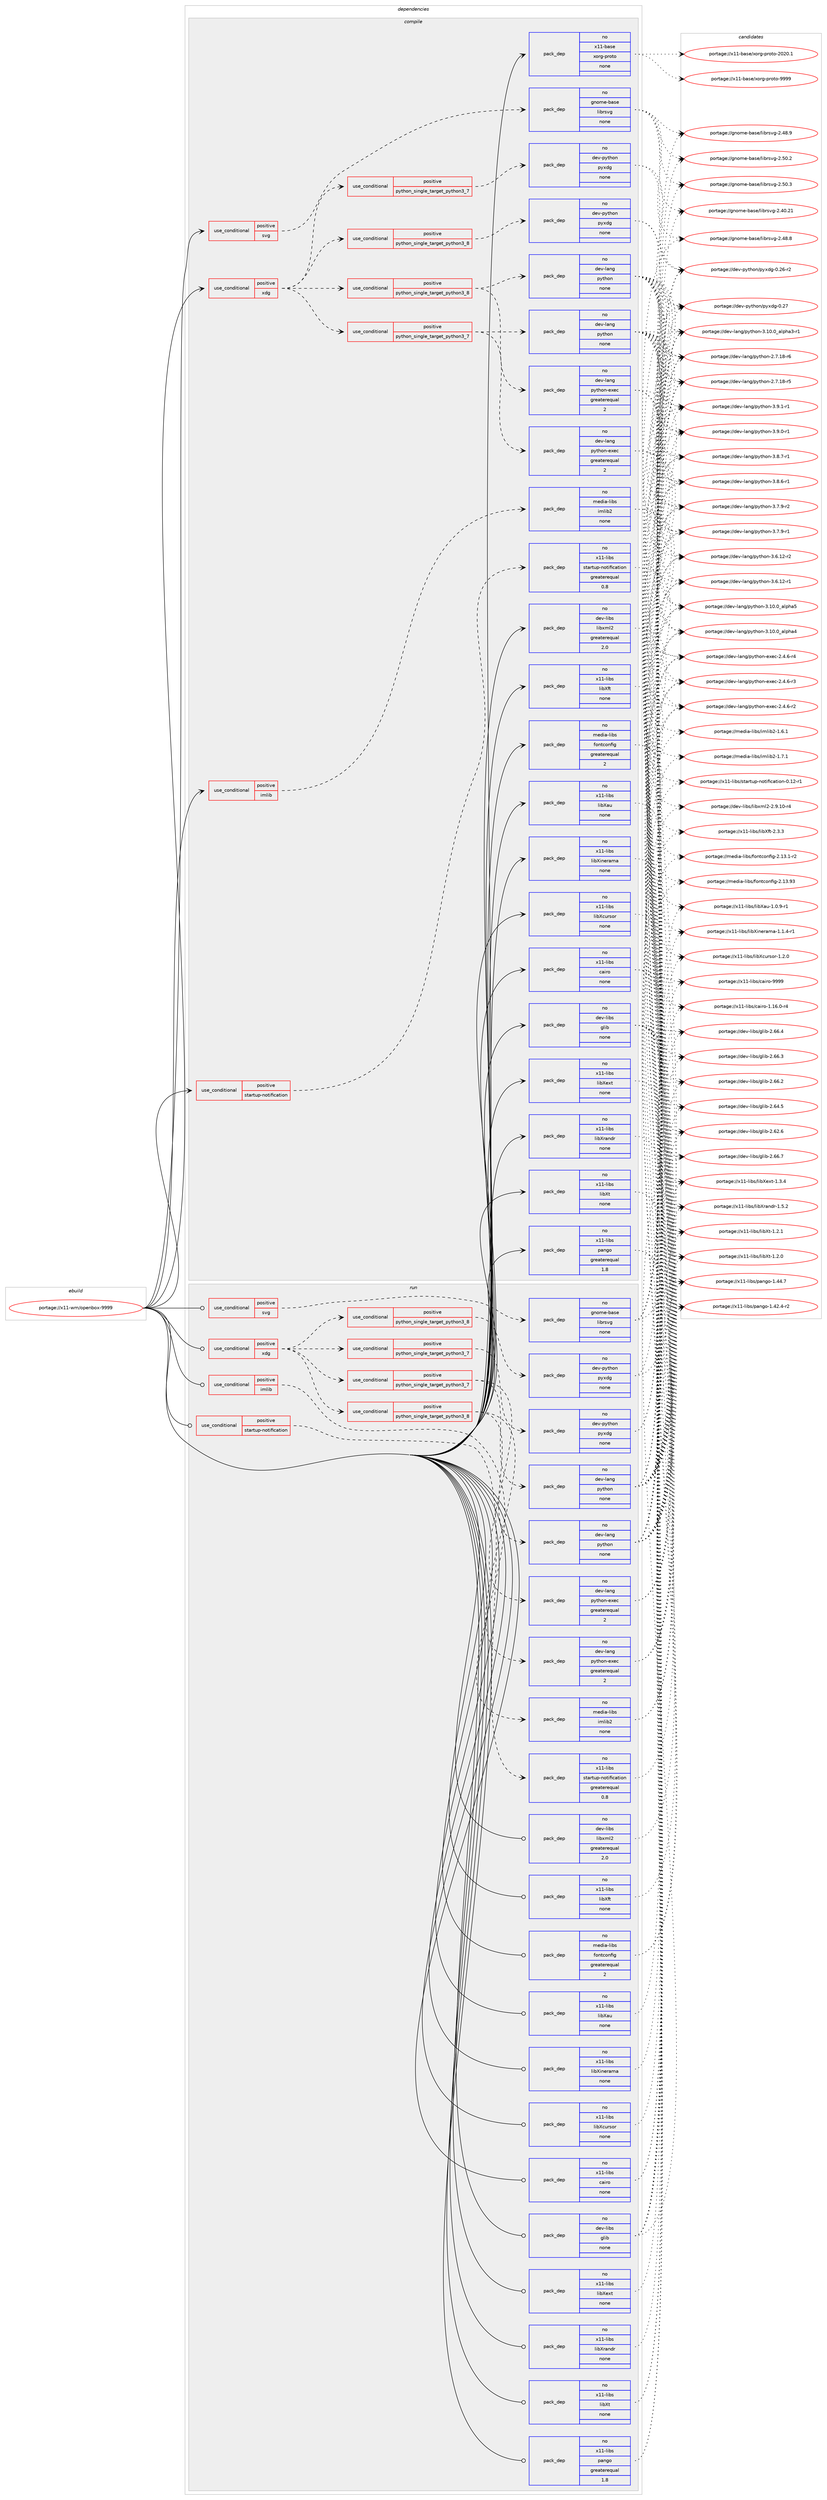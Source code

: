 digraph prolog {

# *************
# Graph options
# *************

newrank=true;
concentrate=true;
compound=true;
graph [rankdir=LR,fontname=Helvetica,fontsize=10,ranksep=1.5];#, ranksep=2.5, nodesep=0.2];
edge  [arrowhead=vee];
node  [fontname=Helvetica,fontsize=10];

# **********
# The ebuild
# **********

subgraph cluster_leftcol {
color=gray;
rank=same;
label=<<i>ebuild</i>>;
id [label="portage://x11-wm/openbox-9999", color=red, width=4, href="../x11-wm/openbox-9999.svg"];
}

# ****************
# The dependencies
# ****************

subgraph cluster_midcol {
color=gray;
label=<<i>dependencies</i>>;
subgraph cluster_compile {
fillcolor="#eeeeee";
style=filled;
label=<<i>compile</i>>;
subgraph cond26 {
dependency281 [label=<<TABLE BORDER="0" CELLBORDER="1" CELLSPACING="0" CELLPADDING="4"><TR><TD ROWSPAN="3" CELLPADDING="10">use_conditional</TD></TR><TR><TD>positive</TD></TR><TR><TD>imlib</TD></TR></TABLE>>, shape=none, color=red];
subgraph pack255 {
dependency282 [label=<<TABLE BORDER="0" CELLBORDER="1" CELLSPACING="0" CELLPADDING="4" WIDTH="220"><TR><TD ROWSPAN="6" CELLPADDING="30">pack_dep</TD></TR><TR><TD WIDTH="110">no</TD></TR><TR><TD>media-libs</TD></TR><TR><TD>imlib2</TD></TR><TR><TD>none</TD></TR><TR><TD></TD></TR></TABLE>>, shape=none, color=blue];
}
dependency281:e -> dependency282:w [weight=20,style="dashed",arrowhead="vee"];
}
id:e -> dependency281:w [weight=20,style="solid",arrowhead="vee"];
subgraph cond27 {
dependency283 [label=<<TABLE BORDER="0" CELLBORDER="1" CELLSPACING="0" CELLPADDING="4"><TR><TD ROWSPAN="3" CELLPADDING="10">use_conditional</TD></TR><TR><TD>positive</TD></TR><TR><TD>startup-notification</TD></TR></TABLE>>, shape=none, color=red];
subgraph pack256 {
dependency284 [label=<<TABLE BORDER="0" CELLBORDER="1" CELLSPACING="0" CELLPADDING="4" WIDTH="220"><TR><TD ROWSPAN="6" CELLPADDING="30">pack_dep</TD></TR><TR><TD WIDTH="110">no</TD></TR><TR><TD>x11-libs</TD></TR><TR><TD>startup-notification</TD></TR><TR><TD>greaterequal</TD></TR><TR><TD>0.8</TD></TR></TABLE>>, shape=none, color=blue];
}
dependency283:e -> dependency284:w [weight=20,style="dashed",arrowhead="vee"];
}
id:e -> dependency283:w [weight=20,style="solid",arrowhead="vee"];
subgraph cond28 {
dependency285 [label=<<TABLE BORDER="0" CELLBORDER="1" CELLSPACING="0" CELLPADDING="4"><TR><TD ROWSPAN="3" CELLPADDING="10">use_conditional</TD></TR><TR><TD>positive</TD></TR><TR><TD>svg</TD></TR></TABLE>>, shape=none, color=red];
subgraph pack257 {
dependency286 [label=<<TABLE BORDER="0" CELLBORDER="1" CELLSPACING="0" CELLPADDING="4" WIDTH="220"><TR><TD ROWSPAN="6" CELLPADDING="30">pack_dep</TD></TR><TR><TD WIDTH="110">no</TD></TR><TR><TD>gnome-base</TD></TR><TR><TD>librsvg</TD></TR><TR><TD>none</TD></TR><TR><TD></TD></TR></TABLE>>, shape=none, color=blue];
}
dependency285:e -> dependency286:w [weight=20,style="dashed",arrowhead="vee"];
}
id:e -> dependency285:w [weight=20,style="solid",arrowhead="vee"];
subgraph cond29 {
dependency287 [label=<<TABLE BORDER="0" CELLBORDER="1" CELLSPACING="0" CELLPADDING="4"><TR><TD ROWSPAN="3" CELLPADDING="10">use_conditional</TD></TR><TR><TD>positive</TD></TR><TR><TD>xdg</TD></TR></TABLE>>, shape=none, color=red];
subgraph cond30 {
dependency288 [label=<<TABLE BORDER="0" CELLBORDER="1" CELLSPACING="0" CELLPADDING="4"><TR><TD ROWSPAN="3" CELLPADDING="10">use_conditional</TD></TR><TR><TD>positive</TD></TR><TR><TD>python_single_target_python3_7</TD></TR></TABLE>>, shape=none, color=red];
subgraph pack258 {
dependency289 [label=<<TABLE BORDER="0" CELLBORDER="1" CELLSPACING="0" CELLPADDING="4" WIDTH="220"><TR><TD ROWSPAN="6" CELLPADDING="30">pack_dep</TD></TR><TR><TD WIDTH="110">no</TD></TR><TR><TD>dev-lang</TD></TR><TR><TD>python</TD></TR><TR><TD>none</TD></TR><TR><TD></TD></TR></TABLE>>, shape=none, color=blue];
}
dependency288:e -> dependency289:w [weight=20,style="dashed",arrowhead="vee"];
subgraph pack259 {
dependency290 [label=<<TABLE BORDER="0" CELLBORDER="1" CELLSPACING="0" CELLPADDING="4" WIDTH="220"><TR><TD ROWSPAN="6" CELLPADDING="30">pack_dep</TD></TR><TR><TD WIDTH="110">no</TD></TR><TR><TD>dev-lang</TD></TR><TR><TD>python-exec</TD></TR><TR><TD>greaterequal</TD></TR><TR><TD>2</TD></TR></TABLE>>, shape=none, color=blue];
}
dependency288:e -> dependency290:w [weight=20,style="dashed",arrowhead="vee"];
}
dependency287:e -> dependency288:w [weight=20,style="dashed",arrowhead="vee"];
subgraph cond31 {
dependency291 [label=<<TABLE BORDER="0" CELLBORDER="1" CELLSPACING="0" CELLPADDING="4"><TR><TD ROWSPAN="3" CELLPADDING="10">use_conditional</TD></TR><TR><TD>positive</TD></TR><TR><TD>python_single_target_python3_8</TD></TR></TABLE>>, shape=none, color=red];
subgraph pack260 {
dependency292 [label=<<TABLE BORDER="0" CELLBORDER="1" CELLSPACING="0" CELLPADDING="4" WIDTH="220"><TR><TD ROWSPAN="6" CELLPADDING="30">pack_dep</TD></TR><TR><TD WIDTH="110">no</TD></TR><TR><TD>dev-lang</TD></TR><TR><TD>python</TD></TR><TR><TD>none</TD></TR><TR><TD></TD></TR></TABLE>>, shape=none, color=blue];
}
dependency291:e -> dependency292:w [weight=20,style="dashed",arrowhead="vee"];
subgraph pack261 {
dependency293 [label=<<TABLE BORDER="0" CELLBORDER="1" CELLSPACING="0" CELLPADDING="4" WIDTH="220"><TR><TD ROWSPAN="6" CELLPADDING="30">pack_dep</TD></TR><TR><TD WIDTH="110">no</TD></TR><TR><TD>dev-lang</TD></TR><TR><TD>python-exec</TD></TR><TR><TD>greaterequal</TD></TR><TR><TD>2</TD></TR></TABLE>>, shape=none, color=blue];
}
dependency291:e -> dependency293:w [weight=20,style="dashed",arrowhead="vee"];
}
dependency287:e -> dependency291:w [weight=20,style="dashed",arrowhead="vee"];
subgraph cond32 {
dependency294 [label=<<TABLE BORDER="0" CELLBORDER="1" CELLSPACING="0" CELLPADDING="4"><TR><TD ROWSPAN="3" CELLPADDING="10">use_conditional</TD></TR><TR><TD>positive</TD></TR><TR><TD>python_single_target_python3_7</TD></TR></TABLE>>, shape=none, color=red];
subgraph pack262 {
dependency295 [label=<<TABLE BORDER="0" CELLBORDER="1" CELLSPACING="0" CELLPADDING="4" WIDTH="220"><TR><TD ROWSPAN="6" CELLPADDING="30">pack_dep</TD></TR><TR><TD WIDTH="110">no</TD></TR><TR><TD>dev-python</TD></TR><TR><TD>pyxdg</TD></TR><TR><TD>none</TD></TR><TR><TD></TD></TR></TABLE>>, shape=none, color=blue];
}
dependency294:e -> dependency295:w [weight=20,style="dashed",arrowhead="vee"];
}
dependency287:e -> dependency294:w [weight=20,style="dashed",arrowhead="vee"];
subgraph cond33 {
dependency296 [label=<<TABLE BORDER="0" CELLBORDER="1" CELLSPACING="0" CELLPADDING="4"><TR><TD ROWSPAN="3" CELLPADDING="10">use_conditional</TD></TR><TR><TD>positive</TD></TR><TR><TD>python_single_target_python3_8</TD></TR></TABLE>>, shape=none, color=red];
subgraph pack263 {
dependency297 [label=<<TABLE BORDER="0" CELLBORDER="1" CELLSPACING="0" CELLPADDING="4" WIDTH="220"><TR><TD ROWSPAN="6" CELLPADDING="30">pack_dep</TD></TR><TR><TD WIDTH="110">no</TD></TR><TR><TD>dev-python</TD></TR><TR><TD>pyxdg</TD></TR><TR><TD>none</TD></TR><TR><TD></TD></TR></TABLE>>, shape=none, color=blue];
}
dependency296:e -> dependency297:w [weight=20,style="dashed",arrowhead="vee"];
}
dependency287:e -> dependency296:w [weight=20,style="dashed",arrowhead="vee"];
}
id:e -> dependency287:w [weight=20,style="solid",arrowhead="vee"];
subgraph pack264 {
dependency298 [label=<<TABLE BORDER="0" CELLBORDER="1" CELLSPACING="0" CELLPADDING="4" WIDTH="220"><TR><TD ROWSPAN="6" CELLPADDING="30">pack_dep</TD></TR><TR><TD WIDTH="110">no</TD></TR><TR><TD>dev-libs</TD></TR><TR><TD>glib</TD></TR><TR><TD>none</TD></TR><TR><TD></TD></TR></TABLE>>, shape=none, color=blue];
}
id:e -> dependency298:w [weight=20,style="solid",arrowhead="vee"];
subgraph pack265 {
dependency299 [label=<<TABLE BORDER="0" CELLBORDER="1" CELLSPACING="0" CELLPADDING="4" WIDTH="220"><TR><TD ROWSPAN="6" CELLPADDING="30">pack_dep</TD></TR><TR><TD WIDTH="110">no</TD></TR><TR><TD>dev-libs</TD></TR><TR><TD>libxml2</TD></TR><TR><TD>greaterequal</TD></TR><TR><TD>2.0</TD></TR></TABLE>>, shape=none, color=blue];
}
id:e -> dependency299:w [weight=20,style="solid",arrowhead="vee"];
subgraph pack266 {
dependency300 [label=<<TABLE BORDER="0" CELLBORDER="1" CELLSPACING="0" CELLPADDING="4" WIDTH="220"><TR><TD ROWSPAN="6" CELLPADDING="30">pack_dep</TD></TR><TR><TD WIDTH="110">no</TD></TR><TR><TD>media-libs</TD></TR><TR><TD>fontconfig</TD></TR><TR><TD>greaterequal</TD></TR><TR><TD>2</TD></TR></TABLE>>, shape=none, color=blue];
}
id:e -> dependency300:w [weight=20,style="solid",arrowhead="vee"];
subgraph pack267 {
dependency301 [label=<<TABLE BORDER="0" CELLBORDER="1" CELLSPACING="0" CELLPADDING="4" WIDTH="220"><TR><TD ROWSPAN="6" CELLPADDING="30">pack_dep</TD></TR><TR><TD WIDTH="110">no</TD></TR><TR><TD>x11-base</TD></TR><TR><TD>xorg-proto</TD></TR><TR><TD>none</TD></TR><TR><TD></TD></TR></TABLE>>, shape=none, color=blue];
}
id:e -> dependency301:w [weight=20,style="solid",arrowhead="vee"];
subgraph pack268 {
dependency302 [label=<<TABLE BORDER="0" CELLBORDER="1" CELLSPACING="0" CELLPADDING="4" WIDTH="220"><TR><TD ROWSPAN="6" CELLPADDING="30">pack_dep</TD></TR><TR><TD WIDTH="110">no</TD></TR><TR><TD>x11-libs</TD></TR><TR><TD>cairo</TD></TR><TR><TD>none</TD></TR><TR><TD></TD></TR></TABLE>>, shape=none, color=blue];
}
id:e -> dependency302:w [weight=20,style="solid",arrowhead="vee"];
subgraph pack269 {
dependency303 [label=<<TABLE BORDER="0" CELLBORDER="1" CELLSPACING="0" CELLPADDING="4" WIDTH="220"><TR><TD ROWSPAN="6" CELLPADDING="30">pack_dep</TD></TR><TR><TD WIDTH="110">no</TD></TR><TR><TD>x11-libs</TD></TR><TR><TD>libXau</TD></TR><TR><TD>none</TD></TR><TR><TD></TD></TR></TABLE>>, shape=none, color=blue];
}
id:e -> dependency303:w [weight=20,style="solid",arrowhead="vee"];
subgraph pack270 {
dependency304 [label=<<TABLE BORDER="0" CELLBORDER="1" CELLSPACING="0" CELLPADDING="4" WIDTH="220"><TR><TD ROWSPAN="6" CELLPADDING="30">pack_dep</TD></TR><TR><TD WIDTH="110">no</TD></TR><TR><TD>x11-libs</TD></TR><TR><TD>libXcursor</TD></TR><TR><TD>none</TD></TR><TR><TD></TD></TR></TABLE>>, shape=none, color=blue];
}
id:e -> dependency304:w [weight=20,style="solid",arrowhead="vee"];
subgraph pack271 {
dependency305 [label=<<TABLE BORDER="0" CELLBORDER="1" CELLSPACING="0" CELLPADDING="4" WIDTH="220"><TR><TD ROWSPAN="6" CELLPADDING="30">pack_dep</TD></TR><TR><TD WIDTH="110">no</TD></TR><TR><TD>x11-libs</TD></TR><TR><TD>libXext</TD></TR><TR><TD>none</TD></TR><TR><TD></TD></TR></TABLE>>, shape=none, color=blue];
}
id:e -> dependency305:w [weight=20,style="solid",arrowhead="vee"];
subgraph pack272 {
dependency306 [label=<<TABLE BORDER="0" CELLBORDER="1" CELLSPACING="0" CELLPADDING="4" WIDTH="220"><TR><TD ROWSPAN="6" CELLPADDING="30">pack_dep</TD></TR><TR><TD WIDTH="110">no</TD></TR><TR><TD>x11-libs</TD></TR><TR><TD>libXft</TD></TR><TR><TD>none</TD></TR><TR><TD></TD></TR></TABLE>>, shape=none, color=blue];
}
id:e -> dependency306:w [weight=20,style="solid",arrowhead="vee"];
subgraph pack273 {
dependency307 [label=<<TABLE BORDER="0" CELLBORDER="1" CELLSPACING="0" CELLPADDING="4" WIDTH="220"><TR><TD ROWSPAN="6" CELLPADDING="30">pack_dep</TD></TR><TR><TD WIDTH="110">no</TD></TR><TR><TD>x11-libs</TD></TR><TR><TD>libXinerama</TD></TR><TR><TD>none</TD></TR><TR><TD></TD></TR></TABLE>>, shape=none, color=blue];
}
id:e -> dependency307:w [weight=20,style="solid",arrowhead="vee"];
subgraph pack274 {
dependency308 [label=<<TABLE BORDER="0" CELLBORDER="1" CELLSPACING="0" CELLPADDING="4" WIDTH="220"><TR><TD ROWSPAN="6" CELLPADDING="30">pack_dep</TD></TR><TR><TD WIDTH="110">no</TD></TR><TR><TD>x11-libs</TD></TR><TR><TD>libXrandr</TD></TR><TR><TD>none</TD></TR><TR><TD></TD></TR></TABLE>>, shape=none, color=blue];
}
id:e -> dependency308:w [weight=20,style="solid",arrowhead="vee"];
subgraph pack275 {
dependency309 [label=<<TABLE BORDER="0" CELLBORDER="1" CELLSPACING="0" CELLPADDING="4" WIDTH="220"><TR><TD ROWSPAN="6" CELLPADDING="30">pack_dep</TD></TR><TR><TD WIDTH="110">no</TD></TR><TR><TD>x11-libs</TD></TR><TR><TD>libXt</TD></TR><TR><TD>none</TD></TR><TR><TD></TD></TR></TABLE>>, shape=none, color=blue];
}
id:e -> dependency309:w [weight=20,style="solid",arrowhead="vee"];
subgraph pack276 {
dependency310 [label=<<TABLE BORDER="0" CELLBORDER="1" CELLSPACING="0" CELLPADDING="4" WIDTH="220"><TR><TD ROWSPAN="6" CELLPADDING="30">pack_dep</TD></TR><TR><TD WIDTH="110">no</TD></TR><TR><TD>x11-libs</TD></TR><TR><TD>pango</TD></TR><TR><TD>greaterequal</TD></TR><TR><TD>1.8</TD></TR></TABLE>>, shape=none, color=blue];
}
id:e -> dependency310:w [weight=20,style="solid",arrowhead="vee"];
}
subgraph cluster_compileandrun {
fillcolor="#eeeeee";
style=filled;
label=<<i>compile and run</i>>;
}
subgraph cluster_run {
fillcolor="#eeeeee";
style=filled;
label=<<i>run</i>>;
subgraph cond34 {
dependency311 [label=<<TABLE BORDER="0" CELLBORDER="1" CELLSPACING="0" CELLPADDING="4"><TR><TD ROWSPAN="3" CELLPADDING="10">use_conditional</TD></TR><TR><TD>positive</TD></TR><TR><TD>imlib</TD></TR></TABLE>>, shape=none, color=red];
subgraph pack277 {
dependency312 [label=<<TABLE BORDER="0" CELLBORDER="1" CELLSPACING="0" CELLPADDING="4" WIDTH="220"><TR><TD ROWSPAN="6" CELLPADDING="30">pack_dep</TD></TR><TR><TD WIDTH="110">no</TD></TR><TR><TD>media-libs</TD></TR><TR><TD>imlib2</TD></TR><TR><TD>none</TD></TR><TR><TD></TD></TR></TABLE>>, shape=none, color=blue];
}
dependency311:e -> dependency312:w [weight=20,style="dashed",arrowhead="vee"];
}
id:e -> dependency311:w [weight=20,style="solid",arrowhead="odot"];
subgraph cond35 {
dependency313 [label=<<TABLE BORDER="0" CELLBORDER="1" CELLSPACING="0" CELLPADDING="4"><TR><TD ROWSPAN="3" CELLPADDING="10">use_conditional</TD></TR><TR><TD>positive</TD></TR><TR><TD>startup-notification</TD></TR></TABLE>>, shape=none, color=red];
subgraph pack278 {
dependency314 [label=<<TABLE BORDER="0" CELLBORDER="1" CELLSPACING="0" CELLPADDING="4" WIDTH="220"><TR><TD ROWSPAN="6" CELLPADDING="30">pack_dep</TD></TR><TR><TD WIDTH="110">no</TD></TR><TR><TD>x11-libs</TD></TR><TR><TD>startup-notification</TD></TR><TR><TD>greaterequal</TD></TR><TR><TD>0.8</TD></TR></TABLE>>, shape=none, color=blue];
}
dependency313:e -> dependency314:w [weight=20,style="dashed",arrowhead="vee"];
}
id:e -> dependency313:w [weight=20,style="solid",arrowhead="odot"];
subgraph cond36 {
dependency315 [label=<<TABLE BORDER="0" CELLBORDER="1" CELLSPACING="0" CELLPADDING="4"><TR><TD ROWSPAN="3" CELLPADDING="10">use_conditional</TD></TR><TR><TD>positive</TD></TR><TR><TD>svg</TD></TR></TABLE>>, shape=none, color=red];
subgraph pack279 {
dependency316 [label=<<TABLE BORDER="0" CELLBORDER="1" CELLSPACING="0" CELLPADDING="4" WIDTH="220"><TR><TD ROWSPAN="6" CELLPADDING="30">pack_dep</TD></TR><TR><TD WIDTH="110">no</TD></TR><TR><TD>gnome-base</TD></TR><TR><TD>librsvg</TD></TR><TR><TD>none</TD></TR><TR><TD></TD></TR></TABLE>>, shape=none, color=blue];
}
dependency315:e -> dependency316:w [weight=20,style="dashed",arrowhead="vee"];
}
id:e -> dependency315:w [weight=20,style="solid",arrowhead="odot"];
subgraph cond37 {
dependency317 [label=<<TABLE BORDER="0" CELLBORDER="1" CELLSPACING="0" CELLPADDING="4"><TR><TD ROWSPAN="3" CELLPADDING="10">use_conditional</TD></TR><TR><TD>positive</TD></TR><TR><TD>xdg</TD></TR></TABLE>>, shape=none, color=red];
subgraph cond38 {
dependency318 [label=<<TABLE BORDER="0" CELLBORDER="1" CELLSPACING="0" CELLPADDING="4"><TR><TD ROWSPAN="3" CELLPADDING="10">use_conditional</TD></TR><TR><TD>positive</TD></TR><TR><TD>python_single_target_python3_7</TD></TR></TABLE>>, shape=none, color=red];
subgraph pack280 {
dependency319 [label=<<TABLE BORDER="0" CELLBORDER="1" CELLSPACING="0" CELLPADDING="4" WIDTH="220"><TR><TD ROWSPAN="6" CELLPADDING="30">pack_dep</TD></TR><TR><TD WIDTH="110">no</TD></TR><TR><TD>dev-lang</TD></TR><TR><TD>python</TD></TR><TR><TD>none</TD></TR><TR><TD></TD></TR></TABLE>>, shape=none, color=blue];
}
dependency318:e -> dependency319:w [weight=20,style="dashed",arrowhead="vee"];
subgraph pack281 {
dependency320 [label=<<TABLE BORDER="0" CELLBORDER="1" CELLSPACING="0" CELLPADDING="4" WIDTH="220"><TR><TD ROWSPAN="6" CELLPADDING="30">pack_dep</TD></TR><TR><TD WIDTH="110">no</TD></TR><TR><TD>dev-lang</TD></TR><TR><TD>python-exec</TD></TR><TR><TD>greaterequal</TD></TR><TR><TD>2</TD></TR></TABLE>>, shape=none, color=blue];
}
dependency318:e -> dependency320:w [weight=20,style="dashed",arrowhead="vee"];
}
dependency317:e -> dependency318:w [weight=20,style="dashed",arrowhead="vee"];
subgraph cond39 {
dependency321 [label=<<TABLE BORDER="0" CELLBORDER="1" CELLSPACING="0" CELLPADDING="4"><TR><TD ROWSPAN="3" CELLPADDING="10">use_conditional</TD></TR><TR><TD>positive</TD></TR><TR><TD>python_single_target_python3_8</TD></TR></TABLE>>, shape=none, color=red];
subgraph pack282 {
dependency322 [label=<<TABLE BORDER="0" CELLBORDER="1" CELLSPACING="0" CELLPADDING="4" WIDTH="220"><TR><TD ROWSPAN="6" CELLPADDING="30">pack_dep</TD></TR><TR><TD WIDTH="110">no</TD></TR><TR><TD>dev-lang</TD></TR><TR><TD>python</TD></TR><TR><TD>none</TD></TR><TR><TD></TD></TR></TABLE>>, shape=none, color=blue];
}
dependency321:e -> dependency322:w [weight=20,style="dashed",arrowhead="vee"];
subgraph pack283 {
dependency323 [label=<<TABLE BORDER="0" CELLBORDER="1" CELLSPACING="0" CELLPADDING="4" WIDTH="220"><TR><TD ROWSPAN="6" CELLPADDING="30">pack_dep</TD></TR><TR><TD WIDTH="110">no</TD></TR><TR><TD>dev-lang</TD></TR><TR><TD>python-exec</TD></TR><TR><TD>greaterequal</TD></TR><TR><TD>2</TD></TR></TABLE>>, shape=none, color=blue];
}
dependency321:e -> dependency323:w [weight=20,style="dashed",arrowhead="vee"];
}
dependency317:e -> dependency321:w [weight=20,style="dashed",arrowhead="vee"];
subgraph cond40 {
dependency324 [label=<<TABLE BORDER="0" CELLBORDER="1" CELLSPACING="0" CELLPADDING="4"><TR><TD ROWSPAN="3" CELLPADDING="10">use_conditional</TD></TR><TR><TD>positive</TD></TR><TR><TD>python_single_target_python3_7</TD></TR></TABLE>>, shape=none, color=red];
subgraph pack284 {
dependency325 [label=<<TABLE BORDER="0" CELLBORDER="1" CELLSPACING="0" CELLPADDING="4" WIDTH="220"><TR><TD ROWSPAN="6" CELLPADDING="30">pack_dep</TD></TR><TR><TD WIDTH="110">no</TD></TR><TR><TD>dev-python</TD></TR><TR><TD>pyxdg</TD></TR><TR><TD>none</TD></TR><TR><TD></TD></TR></TABLE>>, shape=none, color=blue];
}
dependency324:e -> dependency325:w [weight=20,style="dashed",arrowhead="vee"];
}
dependency317:e -> dependency324:w [weight=20,style="dashed",arrowhead="vee"];
subgraph cond41 {
dependency326 [label=<<TABLE BORDER="0" CELLBORDER="1" CELLSPACING="0" CELLPADDING="4"><TR><TD ROWSPAN="3" CELLPADDING="10">use_conditional</TD></TR><TR><TD>positive</TD></TR><TR><TD>python_single_target_python3_8</TD></TR></TABLE>>, shape=none, color=red];
subgraph pack285 {
dependency327 [label=<<TABLE BORDER="0" CELLBORDER="1" CELLSPACING="0" CELLPADDING="4" WIDTH="220"><TR><TD ROWSPAN="6" CELLPADDING="30">pack_dep</TD></TR><TR><TD WIDTH="110">no</TD></TR><TR><TD>dev-python</TD></TR><TR><TD>pyxdg</TD></TR><TR><TD>none</TD></TR><TR><TD></TD></TR></TABLE>>, shape=none, color=blue];
}
dependency326:e -> dependency327:w [weight=20,style="dashed",arrowhead="vee"];
}
dependency317:e -> dependency326:w [weight=20,style="dashed",arrowhead="vee"];
}
id:e -> dependency317:w [weight=20,style="solid",arrowhead="odot"];
subgraph pack286 {
dependency328 [label=<<TABLE BORDER="0" CELLBORDER="1" CELLSPACING="0" CELLPADDING="4" WIDTH="220"><TR><TD ROWSPAN="6" CELLPADDING="30">pack_dep</TD></TR><TR><TD WIDTH="110">no</TD></TR><TR><TD>dev-libs</TD></TR><TR><TD>glib</TD></TR><TR><TD>none</TD></TR><TR><TD></TD></TR></TABLE>>, shape=none, color=blue];
}
id:e -> dependency328:w [weight=20,style="solid",arrowhead="odot"];
subgraph pack287 {
dependency329 [label=<<TABLE BORDER="0" CELLBORDER="1" CELLSPACING="0" CELLPADDING="4" WIDTH="220"><TR><TD ROWSPAN="6" CELLPADDING="30">pack_dep</TD></TR><TR><TD WIDTH="110">no</TD></TR><TR><TD>dev-libs</TD></TR><TR><TD>libxml2</TD></TR><TR><TD>greaterequal</TD></TR><TR><TD>2.0</TD></TR></TABLE>>, shape=none, color=blue];
}
id:e -> dependency329:w [weight=20,style="solid",arrowhead="odot"];
subgraph pack288 {
dependency330 [label=<<TABLE BORDER="0" CELLBORDER="1" CELLSPACING="0" CELLPADDING="4" WIDTH="220"><TR><TD ROWSPAN="6" CELLPADDING="30">pack_dep</TD></TR><TR><TD WIDTH="110">no</TD></TR><TR><TD>media-libs</TD></TR><TR><TD>fontconfig</TD></TR><TR><TD>greaterequal</TD></TR><TR><TD>2</TD></TR></TABLE>>, shape=none, color=blue];
}
id:e -> dependency330:w [weight=20,style="solid",arrowhead="odot"];
subgraph pack289 {
dependency331 [label=<<TABLE BORDER="0" CELLBORDER="1" CELLSPACING="0" CELLPADDING="4" WIDTH="220"><TR><TD ROWSPAN="6" CELLPADDING="30">pack_dep</TD></TR><TR><TD WIDTH="110">no</TD></TR><TR><TD>x11-libs</TD></TR><TR><TD>cairo</TD></TR><TR><TD>none</TD></TR><TR><TD></TD></TR></TABLE>>, shape=none, color=blue];
}
id:e -> dependency331:w [weight=20,style="solid",arrowhead="odot"];
subgraph pack290 {
dependency332 [label=<<TABLE BORDER="0" CELLBORDER="1" CELLSPACING="0" CELLPADDING="4" WIDTH="220"><TR><TD ROWSPAN="6" CELLPADDING="30">pack_dep</TD></TR><TR><TD WIDTH="110">no</TD></TR><TR><TD>x11-libs</TD></TR><TR><TD>libXau</TD></TR><TR><TD>none</TD></TR><TR><TD></TD></TR></TABLE>>, shape=none, color=blue];
}
id:e -> dependency332:w [weight=20,style="solid",arrowhead="odot"];
subgraph pack291 {
dependency333 [label=<<TABLE BORDER="0" CELLBORDER="1" CELLSPACING="0" CELLPADDING="4" WIDTH="220"><TR><TD ROWSPAN="6" CELLPADDING="30">pack_dep</TD></TR><TR><TD WIDTH="110">no</TD></TR><TR><TD>x11-libs</TD></TR><TR><TD>libXcursor</TD></TR><TR><TD>none</TD></TR><TR><TD></TD></TR></TABLE>>, shape=none, color=blue];
}
id:e -> dependency333:w [weight=20,style="solid",arrowhead="odot"];
subgraph pack292 {
dependency334 [label=<<TABLE BORDER="0" CELLBORDER="1" CELLSPACING="0" CELLPADDING="4" WIDTH="220"><TR><TD ROWSPAN="6" CELLPADDING="30">pack_dep</TD></TR><TR><TD WIDTH="110">no</TD></TR><TR><TD>x11-libs</TD></TR><TR><TD>libXext</TD></TR><TR><TD>none</TD></TR><TR><TD></TD></TR></TABLE>>, shape=none, color=blue];
}
id:e -> dependency334:w [weight=20,style="solid",arrowhead="odot"];
subgraph pack293 {
dependency335 [label=<<TABLE BORDER="0" CELLBORDER="1" CELLSPACING="0" CELLPADDING="4" WIDTH="220"><TR><TD ROWSPAN="6" CELLPADDING="30">pack_dep</TD></TR><TR><TD WIDTH="110">no</TD></TR><TR><TD>x11-libs</TD></TR><TR><TD>libXft</TD></TR><TR><TD>none</TD></TR><TR><TD></TD></TR></TABLE>>, shape=none, color=blue];
}
id:e -> dependency335:w [weight=20,style="solid",arrowhead="odot"];
subgraph pack294 {
dependency336 [label=<<TABLE BORDER="0" CELLBORDER="1" CELLSPACING="0" CELLPADDING="4" WIDTH="220"><TR><TD ROWSPAN="6" CELLPADDING="30">pack_dep</TD></TR><TR><TD WIDTH="110">no</TD></TR><TR><TD>x11-libs</TD></TR><TR><TD>libXinerama</TD></TR><TR><TD>none</TD></TR><TR><TD></TD></TR></TABLE>>, shape=none, color=blue];
}
id:e -> dependency336:w [weight=20,style="solid",arrowhead="odot"];
subgraph pack295 {
dependency337 [label=<<TABLE BORDER="0" CELLBORDER="1" CELLSPACING="0" CELLPADDING="4" WIDTH="220"><TR><TD ROWSPAN="6" CELLPADDING="30">pack_dep</TD></TR><TR><TD WIDTH="110">no</TD></TR><TR><TD>x11-libs</TD></TR><TR><TD>libXrandr</TD></TR><TR><TD>none</TD></TR><TR><TD></TD></TR></TABLE>>, shape=none, color=blue];
}
id:e -> dependency337:w [weight=20,style="solid",arrowhead="odot"];
subgraph pack296 {
dependency338 [label=<<TABLE BORDER="0" CELLBORDER="1" CELLSPACING="0" CELLPADDING="4" WIDTH="220"><TR><TD ROWSPAN="6" CELLPADDING="30">pack_dep</TD></TR><TR><TD WIDTH="110">no</TD></TR><TR><TD>x11-libs</TD></TR><TR><TD>libXt</TD></TR><TR><TD>none</TD></TR><TR><TD></TD></TR></TABLE>>, shape=none, color=blue];
}
id:e -> dependency338:w [weight=20,style="solid",arrowhead="odot"];
subgraph pack297 {
dependency339 [label=<<TABLE BORDER="0" CELLBORDER="1" CELLSPACING="0" CELLPADDING="4" WIDTH="220"><TR><TD ROWSPAN="6" CELLPADDING="30">pack_dep</TD></TR><TR><TD WIDTH="110">no</TD></TR><TR><TD>x11-libs</TD></TR><TR><TD>pango</TD></TR><TR><TD>greaterequal</TD></TR><TR><TD>1.8</TD></TR></TABLE>>, shape=none, color=blue];
}
id:e -> dependency339:w [weight=20,style="solid",arrowhead="odot"];
}
}

# **************
# The candidates
# **************

subgraph cluster_choices {
rank=same;
color=gray;
label=<<i>candidates</i>>;

subgraph choice255 {
color=black;
nodesep=1;
choice109101100105974510810598115471051091081059850454946554649 [label="portage://media-libs/imlib2-1.7.1", color=red, width=4,href="../media-libs/imlib2-1.7.1.svg"];
choice109101100105974510810598115471051091081059850454946544649 [label="portage://media-libs/imlib2-1.6.1", color=red, width=4,href="../media-libs/imlib2-1.6.1.svg"];
dependency282:e -> choice109101100105974510810598115471051091081059850454946554649:w [style=dotted,weight="100"];
dependency282:e -> choice109101100105974510810598115471051091081059850454946544649:w [style=dotted,weight="100"];
}
subgraph choice256 {
color=black;
nodesep=1;
choice12049494510810598115471151169711411611711245110111116105102105999711610511111045484649504511449 [label="portage://x11-libs/startup-notification-0.12-r1", color=red, width=4,href="../x11-libs/startup-notification-0.12-r1.svg"];
dependency284:e -> choice12049494510810598115471151169711411611711245110111116105102105999711610511111045484649504511449:w [style=dotted,weight="100"];
}
subgraph choice257 {
color=black;
nodesep=1;
choice103110111109101459897115101471081059811411511810345504653484651 [label="portage://gnome-base/librsvg-2.50.3", color=red, width=4,href="../gnome-base/librsvg-2.50.3.svg"];
choice103110111109101459897115101471081059811411511810345504653484650 [label="portage://gnome-base/librsvg-2.50.2", color=red, width=4,href="../gnome-base/librsvg-2.50.2.svg"];
choice103110111109101459897115101471081059811411511810345504652564657 [label="portage://gnome-base/librsvg-2.48.9", color=red, width=4,href="../gnome-base/librsvg-2.48.9.svg"];
choice103110111109101459897115101471081059811411511810345504652564656 [label="portage://gnome-base/librsvg-2.48.8", color=red, width=4,href="../gnome-base/librsvg-2.48.8.svg"];
choice10311011110910145989711510147108105981141151181034550465248465049 [label="portage://gnome-base/librsvg-2.40.21", color=red, width=4,href="../gnome-base/librsvg-2.40.21.svg"];
dependency286:e -> choice103110111109101459897115101471081059811411511810345504653484651:w [style=dotted,weight="100"];
dependency286:e -> choice103110111109101459897115101471081059811411511810345504653484650:w [style=dotted,weight="100"];
dependency286:e -> choice103110111109101459897115101471081059811411511810345504652564657:w [style=dotted,weight="100"];
dependency286:e -> choice103110111109101459897115101471081059811411511810345504652564656:w [style=dotted,weight="100"];
dependency286:e -> choice10311011110910145989711510147108105981141151181034550465248465049:w [style=dotted,weight="100"];
}
subgraph choice258 {
color=black;
nodesep=1;
choice1001011184510897110103471121211161041111104551465746494511449 [label="portage://dev-lang/python-3.9.1-r1", color=red, width=4,href="../dev-lang/python-3.9.1-r1.svg"];
choice1001011184510897110103471121211161041111104551465746484511449 [label="portage://dev-lang/python-3.9.0-r1", color=red, width=4,href="../dev-lang/python-3.9.0-r1.svg"];
choice1001011184510897110103471121211161041111104551465646554511449 [label="portage://dev-lang/python-3.8.7-r1", color=red, width=4,href="../dev-lang/python-3.8.7-r1.svg"];
choice1001011184510897110103471121211161041111104551465646544511449 [label="portage://dev-lang/python-3.8.6-r1", color=red, width=4,href="../dev-lang/python-3.8.6-r1.svg"];
choice1001011184510897110103471121211161041111104551465546574511450 [label="portage://dev-lang/python-3.7.9-r2", color=red, width=4,href="../dev-lang/python-3.7.9-r2.svg"];
choice1001011184510897110103471121211161041111104551465546574511449 [label="portage://dev-lang/python-3.7.9-r1", color=red, width=4,href="../dev-lang/python-3.7.9-r1.svg"];
choice100101118451089711010347112121116104111110455146544649504511450 [label="portage://dev-lang/python-3.6.12-r2", color=red, width=4,href="../dev-lang/python-3.6.12-r2.svg"];
choice100101118451089711010347112121116104111110455146544649504511449 [label="portage://dev-lang/python-3.6.12-r1", color=red, width=4,href="../dev-lang/python-3.6.12-r1.svg"];
choice1001011184510897110103471121211161041111104551464948464895971081121049753 [label="portage://dev-lang/python-3.10.0_alpha5", color=red, width=4,href="../dev-lang/python-3.10.0_alpha5.svg"];
choice1001011184510897110103471121211161041111104551464948464895971081121049752 [label="portage://dev-lang/python-3.10.0_alpha4", color=red, width=4,href="../dev-lang/python-3.10.0_alpha4.svg"];
choice10010111845108971101034711212111610411111045514649484648959710811210497514511449 [label="portage://dev-lang/python-3.10.0_alpha3-r1", color=red, width=4,href="../dev-lang/python-3.10.0_alpha3-r1.svg"];
choice100101118451089711010347112121116104111110455046554649564511454 [label="portage://dev-lang/python-2.7.18-r6", color=red, width=4,href="../dev-lang/python-2.7.18-r6.svg"];
choice100101118451089711010347112121116104111110455046554649564511453 [label="portage://dev-lang/python-2.7.18-r5", color=red, width=4,href="../dev-lang/python-2.7.18-r5.svg"];
dependency289:e -> choice1001011184510897110103471121211161041111104551465746494511449:w [style=dotted,weight="100"];
dependency289:e -> choice1001011184510897110103471121211161041111104551465746484511449:w [style=dotted,weight="100"];
dependency289:e -> choice1001011184510897110103471121211161041111104551465646554511449:w [style=dotted,weight="100"];
dependency289:e -> choice1001011184510897110103471121211161041111104551465646544511449:w [style=dotted,weight="100"];
dependency289:e -> choice1001011184510897110103471121211161041111104551465546574511450:w [style=dotted,weight="100"];
dependency289:e -> choice1001011184510897110103471121211161041111104551465546574511449:w [style=dotted,weight="100"];
dependency289:e -> choice100101118451089711010347112121116104111110455146544649504511450:w [style=dotted,weight="100"];
dependency289:e -> choice100101118451089711010347112121116104111110455146544649504511449:w [style=dotted,weight="100"];
dependency289:e -> choice1001011184510897110103471121211161041111104551464948464895971081121049753:w [style=dotted,weight="100"];
dependency289:e -> choice1001011184510897110103471121211161041111104551464948464895971081121049752:w [style=dotted,weight="100"];
dependency289:e -> choice10010111845108971101034711212111610411111045514649484648959710811210497514511449:w [style=dotted,weight="100"];
dependency289:e -> choice100101118451089711010347112121116104111110455046554649564511454:w [style=dotted,weight="100"];
dependency289:e -> choice100101118451089711010347112121116104111110455046554649564511453:w [style=dotted,weight="100"];
}
subgraph choice259 {
color=black;
nodesep=1;
choice10010111845108971101034711212111610411111045101120101994550465246544511452 [label="portage://dev-lang/python-exec-2.4.6-r4", color=red, width=4,href="../dev-lang/python-exec-2.4.6-r4.svg"];
choice10010111845108971101034711212111610411111045101120101994550465246544511451 [label="portage://dev-lang/python-exec-2.4.6-r3", color=red, width=4,href="../dev-lang/python-exec-2.4.6-r3.svg"];
choice10010111845108971101034711212111610411111045101120101994550465246544511450 [label="portage://dev-lang/python-exec-2.4.6-r2", color=red, width=4,href="../dev-lang/python-exec-2.4.6-r2.svg"];
dependency290:e -> choice10010111845108971101034711212111610411111045101120101994550465246544511452:w [style=dotted,weight="100"];
dependency290:e -> choice10010111845108971101034711212111610411111045101120101994550465246544511451:w [style=dotted,weight="100"];
dependency290:e -> choice10010111845108971101034711212111610411111045101120101994550465246544511450:w [style=dotted,weight="100"];
}
subgraph choice260 {
color=black;
nodesep=1;
choice1001011184510897110103471121211161041111104551465746494511449 [label="portage://dev-lang/python-3.9.1-r1", color=red, width=4,href="../dev-lang/python-3.9.1-r1.svg"];
choice1001011184510897110103471121211161041111104551465746484511449 [label="portage://dev-lang/python-3.9.0-r1", color=red, width=4,href="../dev-lang/python-3.9.0-r1.svg"];
choice1001011184510897110103471121211161041111104551465646554511449 [label="portage://dev-lang/python-3.8.7-r1", color=red, width=4,href="../dev-lang/python-3.8.7-r1.svg"];
choice1001011184510897110103471121211161041111104551465646544511449 [label="portage://dev-lang/python-3.8.6-r1", color=red, width=4,href="../dev-lang/python-3.8.6-r1.svg"];
choice1001011184510897110103471121211161041111104551465546574511450 [label="portage://dev-lang/python-3.7.9-r2", color=red, width=4,href="../dev-lang/python-3.7.9-r2.svg"];
choice1001011184510897110103471121211161041111104551465546574511449 [label="portage://dev-lang/python-3.7.9-r1", color=red, width=4,href="../dev-lang/python-3.7.9-r1.svg"];
choice100101118451089711010347112121116104111110455146544649504511450 [label="portage://dev-lang/python-3.6.12-r2", color=red, width=4,href="../dev-lang/python-3.6.12-r2.svg"];
choice100101118451089711010347112121116104111110455146544649504511449 [label="portage://dev-lang/python-3.6.12-r1", color=red, width=4,href="../dev-lang/python-3.6.12-r1.svg"];
choice1001011184510897110103471121211161041111104551464948464895971081121049753 [label="portage://dev-lang/python-3.10.0_alpha5", color=red, width=4,href="../dev-lang/python-3.10.0_alpha5.svg"];
choice1001011184510897110103471121211161041111104551464948464895971081121049752 [label="portage://dev-lang/python-3.10.0_alpha4", color=red, width=4,href="../dev-lang/python-3.10.0_alpha4.svg"];
choice10010111845108971101034711212111610411111045514649484648959710811210497514511449 [label="portage://dev-lang/python-3.10.0_alpha3-r1", color=red, width=4,href="../dev-lang/python-3.10.0_alpha3-r1.svg"];
choice100101118451089711010347112121116104111110455046554649564511454 [label="portage://dev-lang/python-2.7.18-r6", color=red, width=4,href="../dev-lang/python-2.7.18-r6.svg"];
choice100101118451089711010347112121116104111110455046554649564511453 [label="portage://dev-lang/python-2.7.18-r5", color=red, width=4,href="../dev-lang/python-2.7.18-r5.svg"];
dependency292:e -> choice1001011184510897110103471121211161041111104551465746494511449:w [style=dotted,weight="100"];
dependency292:e -> choice1001011184510897110103471121211161041111104551465746484511449:w [style=dotted,weight="100"];
dependency292:e -> choice1001011184510897110103471121211161041111104551465646554511449:w [style=dotted,weight="100"];
dependency292:e -> choice1001011184510897110103471121211161041111104551465646544511449:w [style=dotted,weight="100"];
dependency292:e -> choice1001011184510897110103471121211161041111104551465546574511450:w [style=dotted,weight="100"];
dependency292:e -> choice1001011184510897110103471121211161041111104551465546574511449:w [style=dotted,weight="100"];
dependency292:e -> choice100101118451089711010347112121116104111110455146544649504511450:w [style=dotted,weight="100"];
dependency292:e -> choice100101118451089711010347112121116104111110455146544649504511449:w [style=dotted,weight="100"];
dependency292:e -> choice1001011184510897110103471121211161041111104551464948464895971081121049753:w [style=dotted,weight="100"];
dependency292:e -> choice1001011184510897110103471121211161041111104551464948464895971081121049752:w [style=dotted,weight="100"];
dependency292:e -> choice10010111845108971101034711212111610411111045514649484648959710811210497514511449:w [style=dotted,weight="100"];
dependency292:e -> choice100101118451089711010347112121116104111110455046554649564511454:w [style=dotted,weight="100"];
dependency292:e -> choice100101118451089711010347112121116104111110455046554649564511453:w [style=dotted,weight="100"];
}
subgraph choice261 {
color=black;
nodesep=1;
choice10010111845108971101034711212111610411111045101120101994550465246544511452 [label="portage://dev-lang/python-exec-2.4.6-r4", color=red, width=4,href="../dev-lang/python-exec-2.4.6-r4.svg"];
choice10010111845108971101034711212111610411111045101120101994550465246544511451 [label="portage://dev-lang/python-exec-2.4.6-r3", color=red, width=4,href="../dev-lang/python-exec-2.4.6-r3.svg"];
choice10010111845108971101034711212111610411111045101120101994550465246544511450 [label="portage://dev-lang/python-exec-2.4.6-r2", color=red, width=4,href="../dev-lang/python-exec-2.4.6-r2.svg"];
dependency293:e -> choice10010111845108971101034711212111610411111045101120101994550465246544511452:w [style=dotted,weight="100"];
dependency293:e -> choice10010111845108971101034711212111610411111045101120101994550465246544511451:w [style=dotted,weight="100"];
dependency293:e -> choice10010111845108971101034711212111610411111045101120101994550465246544511450:w [style=dotted,weight="100"];
}
subgraph choice262 {
color=black;
nodesep=1;
choice10010111845112121116104111110471121211201001034548465055 [label="portage://dev-python/pyxdg-0.27", color=red, width=4,href="../dev-python/pyxdg-0.27.svg"];
choice100101118451121211161041111104711212112010010345484650544511450 [label="portage://dev-python/pyxdg-0.26-r2", color=red, width=4,href="../dev-python/pyxdg-0.26-r2.svg"];
dependency295:e -> choice10010111845112121116104111110471121211201001034548465055:w [style=dotted,weight="100"];
dependency295:e -> choice100101118451121211161041111104711212112010010345484650544511450:w [style=dotted,weight="100"];
}
subgraph choice263 {
color=black;
nodesep=1;
choice10010111845112121116104111110471121211201001034548465055 [label="portage://dev-python/pyxdg-0.27", color=red, width=4,href="../dev-python/pyxdg-0.27.svg"];
choice100101118451121211161041111104711212112010010345484650544511450 [label="portage://dev-python/pyxdg-0.26-r2", color=red, width=4,href="../dev-python/pyxdg-0.26-r2.svg"];
dependency297:e -> choice10010111845112121116104111110471121211201001034548465055:w [style=dotted,weight="100"];
dependency297:e -> choice100101118451121211161041111104711212112010010345484650544511450:w [style=dotted,weight="100"];
}
subgraph choice264 {
color=black;
nodesep=1;
choice1001011184510810598115471031081059845504654544655 [label="portage://dev-libs/glib-2.66.7", color=red, width=4,href="../dev-libs/glib-2.66.7.svg"];
choice1001011184510810598115471031081059845504654544652 [label="portage://dev-libs/glib-2.66.4", color=red, width=4,href="../dev-libs/glib-2.66.4.svg"];
choice1001011184510810598115471031081059845504654544651 [label="portage://dev-libs/glib-2.66.3", color=red, width=4,href="../dev-libs/glib-2.66.3.svg"];
choice1001011184510810598115471031081059845504654544650 [label="portage://dev-libs/glib-2.66.2", color=red, width=4,href="../dev-libs/glib-2.66.2.svg"];
choice1001011184510810598115471031081059845504654524653 [label="portage://dev-libs/glib-2.64.5", color=red, width=4,href="../dev-libs/glib-2.64.5.svg"];
choice1001011184510810598115471031081059845504654504654 [label="portage://dev-libs/glib-2.62.6", color=red, width=4,href="../dev-libs/glib-2.62.6.svg"];
dependency298:e -> choice1001011184510810598115471031081059845504654544655:w [style=dotted,weight="100"];
dependency298:e -> choice1001011184510810598115471031081059845504654544652:w [style=dotted,weight="100"];
dependency298:e -> choice1001011184510810598115471031081059845504654544651:w [style=dotted,weight="100"];
dependency298:e -> choice1001011184510810598115471031081059845504654544650:w [style=dotted,weight="100"];
dependency298:e -> choice1001011184510810598115471031081059845504654524653:w [style=dotted,weight="100"];
dependency298:e -> choice1001011184510810598115471031081059845504654504654:w [style=dotted,weight="100"];
}
subgraph choice265 {
color=black;
nodesep=1;
choice1001011184510810598115471081059812010910850455046574649484511452 [label="portage://dev-libs/libxml2-2.9.10-r4", color=red, width=4,href="../dev-libs/libxml2-2.9.10-r4.svg"];
dependency299:e -> choice1001011184510810598115471081059812010910850455046574649484511452:w [style=dotted,weight="100"];
}
subgraph choice266 {
color=black;
nodesep=1;
choice10910110010597451081059811547102111110116991111101021051034550464951465751 [label="portage://media-libs/fontconfig-2.13.93", color=red, width=4,href="../media-libs/fontconfig-2.13.93.svg"];
choice1091011001059745108105981154710211111011699111110102105103455046495146494511450 [label="portage://media-libs/fontconfig-2.13.1-r2", color=red, width=4,href="../media-libs/fontconfig-2.13.1-r2.svg"];
dependency300:e -> choice10910110010597451081059811547102111110116991111101021051034550464951465751:w [style=dotted,weight="100"];
dependency300:e -> choice1091011001059745108105981154710211111011699111110102105103455046495146494511450:w [style=dotted,weight="100"];
}
subgraph choice267 {
color=black;
nodesep=1;
choice120494945989711510147120111114103451121141111161114557575757 [label="portage://x11-base/xorg-proto-9999", color=red, width=4,href="../x11-base/xorg-proto-9999.svg"];
choice1204949459897115101471201111141034511211411111611145504850484649 [label="portage://x11-base/xorg-proto-2020.1", color=red, width=4,href="../x11-base/xorg-proto-2020.1.svg"];
dependency301:e -> choice120494945989711510147120111114103451121141111161114557575757:w [style=dotted,weight="100"];
dependency301:e -> choice1204949459897115101471201111141034511211411111611145504850484649:w [style=dotted,weight="100"];
}
subgraph choice268 {
color=black;
nodesep=1;
choice120494945108105981154799971051141114557575757 [label="portage://x11-libs/cairo-9999", color=red, width=4,href="../x11-libs/cairo-9999.svg"];
choice12049494510810598115479997105114111454946495446484511452 [label="portage://x11-libs/cairo-1.16.0-r4", color=red, width=4,href="../x11-libs/cairo-1.16.0-r4.svg"];
dependency302:e -> choice120494945108105981154799971051141114557575757:w [style=dotted,weight="100"];
dependency302:e -> choice12049494510810598115479997105114111454946495446484511452:w [style=dotted,weight="100"];
}
subgraph choice269 {
color=black;
nodesep=1;
choice12049494510810598115471081059888971174549464846574511449 [label="portage://x11-libs/libXau-1.0.9-r1", color=red, width=4,href="../x11-libs/libXau-1.0.9-r1.svg"];
dependency303:e -> choice12049494510810598115471081059888971174549464846574511449:w [style=dotted,weight="100"];
}
subgraph choice270 {
color=black;
nodesep=1;
choice1204949451081059811547108105988899117114115111114454946504648 [label="portage://x11-libs/libXcursor-1.2.0", color=red, width=4,href="../x11-libs/libXcursor-1.2.0.svg"];
dependency304:e -> choice1204949451081059811547108105988899117114115111114454946504648:w [style=dotted,weight="100"];
}
subgraph choice271 {
color=black;
nodesep=1;
choice12049494510810598115471081059888101120116454946514652 [label="portage://x11-libs/libXext-1.3.4", color=red, width=4,href="../x11-libs/libXext-1.3.4.svg"];
dependency305:e -> choice12049494510810598115471081059888101120116454946514652:w [style=dotted,weight="100"];
}
subgraph choice272 {
color=black;
nodesep=1;
choice12049494510810598115471081059888102116455046514651 [label="portage://x11-libs/libXft-2.3.3", color=red, width=4,href="../x11-libs/libXft-2.3.3.svg"];
dependency306:e -> choice12049494510810598115471081059888102116455046514651:w [style=dotted,weight="100"];
}
subgraph choice273 {
color=black;
nodesep=1;
choice1204949451081059811547108105988810511010111497109974549464946524511449 [label="portage://x11-libs/libXinerama-1.1.4-r1", color=red, width=4,href="../x11-libs/libXinerama-1.1.4-r1.svg"];
dependency307:e -> choice1204949451081059811547108105988810511010111497109974549464946524511449:w [style=dotted,weight="100"];
}
subgraph choice274 {
color=black;
nodesep=1;
choice1204949451081059811547108105988811497110100114454946534650 [label="portage://x11-libs/libXrandr-1.5.2", color=red, width=4,href="../x11-libs/libXrandr-1.5.2.svg"];
dependency308:e -> choice1204949451081059811547108105988811497110100114454946534650:w [style=dotted,weight="100"];
}
subgraph choice275 {
color=black;
nodesep=1;
choice12049494510810598115471081059888116454946504649 [label="portage://x11-libs/libXt-1.2.1", color=red, width=4,href="../x11-libs/libXt-1.2.1.svg"];
choice12049494510810598115471081059888116454946504648 [label="portage://x11-libs/libXt-1.2.0", color=red, width=4,href="../x11-libs/libXt-1.2.0.svg"];
dependency309:e -> choice12049494510810598115471081059888116454946504649:w [style=dotted,weight="100"];
dependency309:e -> choice12049494510810598115471081059888116454946504648:w [style=dotted,weight="100"];
}
subgraph choice276 {
color=black;
nodesep=1;
choice12049494510810598115471129711010311145494652524655 [label="portage://x11-libs/pango-1.44.7", color=red, width=4,href="../x11-libs/pango-1.44.7.svg"];
choice120494945108105981154711297110103111454946525046524511450 [label="portage://x11-libs/pango-1.42.4-r2", color=red, width=4,href="../x11-libs/pango-1.42.4-r2.svg"];
dependency310:e -> choice12049494510810598115471129711010311145494652524655:w [style=dotted,weight="100"];
dependency310:e -> choice120494945108105981154711297110103111454946525046524511450:w [style=dotted,weight="100"];
}
subgraph choice277 {
color=black;
nodesep=1;
choice109101100105974510810598115471051091081059850454946554649 [label="portage://media-libs/imlib2-1.7.1", color=red, width=4,href="../media-libs/imlib2-1.7.1.svg"];
choice109101100105974510810598115471051091081059850454946544649 [label="portage://media-libs/imlib2-1.6.1", color=red, width=4,href="../media-libs/imlib2-1.6.1.svg"];
dependency312:e -> choice109101100105974510810598115471051091081059850454946554649:w [style=dotted,weight="100"];
dependency312:e -> choice109101100105974510810598115471051091081059850454946544649:w [style=dotted,weight="100"];
}
subgraph choice278 {
color=black;
nodesep=1;
choice12049494510810598115471151169711411611711245110111116105102105999711610511111045484649504511449 [label="portage://x11-libs/startup-notification-0.12-r1", color=red, width=4,href="../x11-libs/startup-notification-0.12-r1.svg"];
dependency314:e -> choice12049494510810598115471151169711411611711245110111116105102105999711610511111045484649504511449:w [style=dotted,weight="100"];
}
subgraph choice279 {
color=black;
nodesep=1;
choice103110111109101459897115101471081059811411511810345504653484651 [label="portage://gnome-base/librsvg-2.50.3", color=red, width=4,href="../gnome-base/librsvg-2.50.3.svg"];
choice103110111109101459897115101471081059811411511810345504653484650 [label="portage://gnome-base/librsvg-2.50.2", color=red, width=4,href="../gnome-base/librsvg-2.50.2.svg"];
choice103110111109101459897115101471081059811411511810345504652564657 [label="portage://gnome-base/librsvg-2.48.9", color=red, width=4,href="../gnome-base/librsvg-2.48.9.svg"];
choice103110111109101459897115101471081059811411511810345504652564656 [label="portage://gnome-base/librsvg-2.48.8", color=red, width=4,href="../gnome-base/librsvg-2.48.8.svg"];
choice10311011110910145989711510147108105981141151181034550465248465049 [label="portage://gnome-base/librsvg-2.40.21", color=red, width=4,href="../gnome-base/librsvg-2.40.21.svg"];
dependency316:e -> choice103110111109101459897115101471081059811411511810345504653484651:w [style=dotted,weight="100"];
dependency316:e -> choice103110111109101459897115101471081059811411511810345504653484650:w [style=dotted,weight="100"];
dependency316:e -> choice103110111109101459897115101471081059811411511810345504652564657:w [style=dotted,weight="100"];
dependency316:e -> choice103110111109101459897115101471081059811411511810345504652564656:w [style=dotted,weight="100"];
dependency316:e -> choice10311011110910145989711510147108105981141151181034550465248465049:w [style=dotted,weight="100"];
}
subgraph choice280 {
color=black;
nodesep=1;
choice1001011184510897110103471121211161041111104551465746494511449 [label="portage://dev-lang/python-3.9.1-r1", color=red, width=4,href="../dev-lang/python-3.9.1-r1.svg"];
choice1001011184510897110103471121211161041111104551465746484511449 [label="portage://dev-lang/python-3.9.0-r1", color=red, width=4,href="../dev-lang/python-3.9.0-r1.svg"];
choice1001011184510897110103471121211161041111104551465646554511449 [label="portage://dev-lang/python-3.8.7-r1", color=red, width=4,href="../dev-lang/python-3.8.7-r1.svg"];
choice1001011184510897110103471121211161041111104551465646544511449 [label="portage://dev-lang/python-3.8.6-r1", color=red, width=4,href="../dev-lang/python-3.8.6-r1.svg"];
choice1001011184510897110103471121211161041111104551465546574511450 [label="portage://dev-lang/python-3.7.9-r2", color=red, width=4,href="../dev-lang/python-3.7.9-r2.svg"];
choice1001011184510897110103471121211161041111104551465546574511449 [label="portage://dev-lang/python-3.7.9-r1", color=red, width=4,href="../dev-lang/python-3.7.9-r1.svg"];
choice100101118451089711010347112121116104111110455146544649504511450 [label="portage://dev-lang/python-3.6.12-r2", color=red, width=4,href="../dev-lang/python-3.6.12-r2.svg"];
choice100101118451089711010347112121116104111110455146544649504511449 [label="portage://dev-lang/python-3.6.12-r1", color=red, width=4,href="../dev-lang/python-3.6.12-r1.svg"];
choice1001011184510897110103471121211161041111104551464948464895971081121049753 [label="portage://dev-lang/python-3.10.0_alpha5", color=red, width=4,href="../dev-lang/python-3.10.0_alpha5.svg"];
choice1001011184510897110103471121211161041111104551464948464895971081121049752 [label="portage://dev-lang/python-3.10.0_alpha4", color=red, width=4,href="../dev-lang/python-3.10.0_alpha4.svg"];
choice10010111845108971101034711212111610411111045514649484648959710811210497514511449 [label="portage://dev-lang/python-3.10.0_alpha3-r1", color=red, width=4,href="../dev-lang/python-3.10.0_alpha3-r1.svg"];
choice100101118451089711010347112121116104111110455046554649564511454 [label="portage://dev-lang/python-2.7.18-r6", color=red, width=4,href="../dev-lang/python-2.7.18-r6.svg"];
choice100101118451089711010347112121116104111110455046554649564511453 [label="portage://dev-lang/python-2.7.18-r5", color=red, width=4,href="../dev-lang/python-2.7.18-r5.svg"];
dependency319:e -> choice1001011184510897110103471121211161041111104551465746494511449:w [style=dotted,weight="100"];
dependency319:e -> choice1001011184510897110103471121211161041111104551465746484511449:w [style=dotted,weight="100"];
dependency319:e -> choice1001011184510897110103471121211161041111104551465646554511449:w [style=dotted,weight="100"];
dependency319:e -> choice1001011184510897110103471121211161041111104551465646544511449:w [style=dotted,weight="100"];
dependency319:e -> choice1001011184510897110103471121211161041111104551465546574511450:w [style=dotted,weight="100"];
dependency319:e -> choice1001011184510897110103471121211161041111104551465546574511449:w [style=dotted,weight="100"];
dependency319:e -> choice100101118451089711010347112121116104111110455146544649504511450:w [style=dotted,weight="100"];
dependency319:e -> choice100101118451089711010347112121116104111110455146544649504511449:w [style=dotted,weight="100"];
dependency319:e -> choice1001011184510897110103471121211161041111104551464948464895971081121049753:w [style=dotted,weight="100"];
dependency319:e -> choice1001011184510897110103471121211161041111104551464948464895971081121049752:w [style=dotted,weight="100"];
dependency319:e -> choice10010111845108971101034711212111610411111045514649484648959710811210497514511449:w [style=dotted,weight="100"];
dependency319:e -> choice100101118451089711010347112121116104111110455046554649564511454:w [style=dotted,weight="100"];
dependency319:e -> choice100101118451089711010347112121116104111110455046554649564511453:w [style=dotted,weight="100"];
}
subgraph choice281 {
color=black;
nodesep=1;
choice10010111845108971101034711212111610411111045101120101994550465246544511452 [label="portage://dev-lang/python-exec-2.4.6-r4", color=red, width=4,href="../dev-lang/python-exec-2.4.6-r4.svg"];
choice10010111845108971101034711212111610411111045101120101994550465246544511451 [label="portage://dev-lang/python-exec-2.4.6-r3", color=red, width=4,href="../dev-lang/python-exec-2.4.6-r3.svg"];
choice10010111845108971101034711212111610411111045101120101994550465246544511450 [label="portage://dev-lang/python-exec-2.4.6-r2", color=red, width=4,href="../dev-lang/python-exec-2.4.6-r2.svg"];
dependency320:e -> choice10010111845108971101034711212111610411111045101120101994550465246544511452:w [style=dotted,weight="100"];
dependency320:e -> choice10010111845108971101034711212111610411111045101120101994550465246544511451:w [style=dotted,weight="100"];
dependency320:e -> choice10010111845108971101034711212111610411111045101120101994550465246544511450:w [style=dotted,weight="100"];
}
subgraph choice282 {
color=black;
nodesep=1;
choice1001011184510897110103471121211161041111104551465746494511449 [label="portage://dev-lang/python-3.9.1-r1", color=red, width=4,href="../dev-lang/python-3.9.1-r1.svg"];
choice1001011184510897110103471121211161041111104551465746484511449 [label="portage://dev-lang/python-3.9.0-r1", color=red, width=4,href="../dev-lang/python-3.9.0-r1.svg"];
choice1001011184510897110103471121211161041111104551465646554511449 [label="portage://dev-lang/python-3.8.7-r1", color=red, width=4,href="../dev-lang/python-3.8.7-r1.svg"];
choice1001011184510897110103471121211161041111104551465646544511449 [label="portage://dev-lang/python-3.8.6-r1", color=red, width=4,href="../dev-lang/python-3.8.6-r1.svg"];
choice1001011184510897110103471121211161041111104551465546574511450 [label="portage://dev-lang/python-3.7.9-r2", color=red, width=4,href="../dev-lang/python-3.7.9-r2.svg"];
choice1001011184510897110103471121211161041111104551465546574511449 [label="portage://dev-lang/python-3.7.9-r1", color=red, width=4,href="../dev-lang/python-3.7.9-r1.svg"];
choice100101118451089711010347112121116104111110455146544649504511450 [label="portage://dev-lang/python-3.6.12-r2", color=red, width=4,href="../dev-lang/python-3.6.12-r2.svg"];
choice100101118451089711010347112121116104111110455146544649504511449 [label="portage://dev-lang/python-3.6.12-r1", color=red, width=4,href="../dev-lang/python-3.6.12-r1.svg"];
choice1001011184510897110103471121211161041111104551464948464895971081121049753 [label="portage://dev-lang/python-3.10.0_alpha5", color=red, width=4,href="../dev-lang/python-3.10.0_alpha5.svg"];
choice1001011184510897110103471121211161041111104551464948464895971081121049752 [label="portage://dev-lang/python-3.10.0_alpha4", color=red, width=4,href="../dev-lang/python-3.10.0_alpha4.svg"];
choice10010111845108971101034711212111610411111045514649484648959710811210497514511449 [label="portage://dev-lang/python-3.10.0_alpha3-r1", color=red, width=4,href="../dev-lang/python-3.10.0_alpha3-r1.svg"];
choice100101118451089711010347112121116104111110455046554649564511454 [label="portage://dev-lang/python-2.7.18-r6", color=red, width=4,href="../dev-lang/python-2.7.18-r6.svg"];
choice100101118451089711010347112121116104111110455046554649564511453 [label="portage://dev-lang/python-2.7.18-r5", color=red, width=4,href="../dev-lang/python-2.7.18-r5.svg"];
dependency322:e -> choice1001011184510897110103471121211161041111104551465746494511449:w [style=dotted,weight="100"];
dependency322:e -> choice1001011184510897110103471121211161041111104551465746484511449:w [style=dotted,weight="100"];
dependency322:e -> choice1001011184510897110103471121211161041111104551465646554511449:w [style=dotted,weight="100"];
dependency322:e -> choice1001011184510897110103471121211161041111104551465646544511449:w [style=dotted,weight="100"];
dependency322:e -> choice1001011184510897110103471121211161041111104551465546574511450:w [style=dotted,weight="100"];
dependency322:e -> choice1001011184510897110103471121211161041111104551465546574511449:w [style=dotted,weight="100"];
dependency322:e -> choice100101118451089711010347112121116104111110455146544649504511450:w [style=dotted,weight="100"];
dependency322:e -> choice100101118451089711010347112121116104111110455146544649504511449:w [style=dotted,weight="100"];
dependency322:e -> choice1001011184510897110103471121211161041111104551464948464895971081121049753:w [style=dotted,weight="100"];
dependency322:e -> choice1001011184510897110103471121211161041111104551464948464895971081121049752:w [style=dotted,weight="100"];
dependency322:e -> choice10010111845108971101034711212111610411111045514649484648959710811210497514511449:w [style=dotted,weight="100"];
dependency322:e -> choice100101118451089711010347112121116104111110455046554649564511454:w [style=dotted,weight="100"];
dependency322:e -> choice100101118451089711010347112121116104111110455046554649564511453:w [style=dotted,weight="100"];
}
subgraph choice283 {
color=black;
nodesep=1;
choice10010111845108971101034711212111610411111045101120101994550465246544511452 [label="portage://dev-lang/python-exec-2.4.6-r4", color=red, width=4,href="../dev-lang/python-exec-2.4.6-r4.svg"];
choice10010111845108971101034711212111610411111045101120101994550465246544511451 [label="portage://dev-lang/python-exec-2.4.6-r3", color=red, width=4,href="../dev-lang/python-exec-2.4.6-r3.svg"];
choice10010111845108971101034711212111610411111045101120101994550465246544511450 [label="portage://dev-lang/python-exec-2.4.6-r2", color=red, width=4,href="../dev-lang/python-exec-2.4.6-r2.svg"];
dependency323:e -> choice10010111845108971101034711212111610411111045101120101994550465246544511452:w [style=dotted,weight="100"];
dependency323:e -> choice10010111845108971101034711212111610411111045101120101994550465246544511451:w [style=dotted,weight="100"];
dependency323:e -> choice10010111845108971101034711212111610411111045101120101994550465246544511450:w [style=dotted,weight="100"];
}
subgraph choice284 {
color=black;
nodesep=1;
choice10010111845112121116104111110471121211201001034548465055 [label="portage://dev-python/pyxdg-0.27", color=red, width=4,href="../dev-python/pyxdg-0.27.svg"];
choice100101118451121211161041111104711212112010010345484650544511450 [label="portage://dev-python/pyxdg-0.26-r2", color=red, width=4,href="../dev-python/pyxdg-0.26-r2.svg"];
dependency325:e -> choice10010111845112121116104111110471121211201001034548465055:w [style=dotted,weight="100"];
dependency325:e -> choice100101118451121211161041111104711212112010010345484650544511450:w [style=dotted,weight="100"];
}
subgraph choice285 {
color=black;
nodesep=1;
choice10010111845112121116104111110471121211201001034548465055 [label="portage://dev-python/pyxdg-0.27", color=red, width=4,href="../dev-python/pyxdg-0.27.svg"];
choice100101118451121211161041111104711212112010010345484650544511450 [label="portage://dev-python/pyxdg-0.26-r2", color=red, width=4,href="../dev-python/pyxdg-0.26-r2.svg"];
dependency327:e -> choice10010111845112121116104111110471121211201001034548465055:w [style=dotted,weight="100"];
dependency327:e -> choice100101118451121211161041111104711212112010010345484650544511450:w [style=dotted,weight="100"];
}
subgraph choice286 {
color=black;
nodesep=1;
choice1001011184510810598115471031081059845504654544655 [label="portage://dev-libs/glib-2.66.7", color=red, width=4,href="../dev-libs/glib-2.66.7.svg"];
choice1001011184510810598115471031081059845504654544652 [label="portage://dev-libs/glib-2.66.4", color=red, width=4,href="../dev-libs/glib-2.66.4.svg"];
choice1001011184510810598115471031081059845504654544651 [label="portage://dev-libs/glib-2.66.3", color=red, width=4,href="../dev-libs/glib-2.66.3.svg"];
choice1001011184510810598115471031081059845504654544650 [label="portage://dev-libs/glib-2.66.2", color=red, width=4,href="../dev-libs/glib-2.66.2.svg"];
choice1001011184510810598115471031081059845504654524653 [label="portage://dev-libs/glib-2.64.5", color=red, width=4,href="../dev-libs/glib-2.64.5.svg"];
choice1001011184510810598115471031081059845504654504654 [label="portage://dev-libs/glib-2.62.6", color=red, width=4,href="../dev-libs/glib-2.62.6.svg"];
dependency328:e -> choice1001011184510810598115471031081059845504654544655:w [style=dotted,weight="100"];
dependency328:e -> choice1001011184510810598115471031081059845504654544652:w [style=dotted,weight="100"];
dependency328:e -> choice1001011184510810598115471031081059845504654544651:w [style=dotted,weight="100"];
dependency328:e -> choice1001011184510810598115471031081059845504654544650:w [style=dotted,weight="100"];
dependency328:e -> choice1001011184510810598115471031081059845504654524653:w [style=dotted,weight="100"];
dependency328:e -> choice1001011184510810598115471031081059845504654504654:w [style=dotted,weight="100"];
}
subgraph choice287 {
color=black;
nodesep=1;
choice1001011184510810598115471081059812010910850455046574649484511452 [label="portage://dev-libs/libxml2-2.9.10-r4", color=red, width=4,href="../dev-libs/libxml2-2.9.10-r4.svg"];
dependency329:e -> choice1001011184510810598115471081059812010910850455046574649484511452:w [style=dotted,weight="100"];
}
subgraph choice288 {
color=black;
nodesep=1;
choice10910110010597451081059811547102111110116991111101021051034550464951465751 [label="portage://media-libs/fontconfig-2.13.93", color=red, width=4,href="../media-libs/fontconfig-2.13.93.svg"];
choice1091011001059745108105981154710211111011699111110102105103455046495146494511450 [label="portage://media-libs/fontconfig-2.13.1-r2", color=red, width=4,href="../media-libs/fontconfig-2.13.1-r2.svg"];
dependency330:e -> choice10910110010597451081059811547102111110116991111101021051034550464951465751:w [style=dotted,weight="100"];
dependency330:e -> choice1091011001059745108105981154710211111011699111110102105103455046495146494511450:w [style=dotted,weight="100"];
}
subgraph choice289 {
color=black;
nodesep=1;
choice120494945108105981154799971051141114557575757 [label="portage://x11-libs/cairo-9999", color=red, width=4,href="../x11-libs/cairo-9999.svg"];
choice12049494510810598115479997105114111454946495446484511452 [label="portage://x11-libs/cairo-1.16.0-r4", color=red, width=4,href="../x11-libs/cairo-1.16.0-r4.svg"];
dependency331:e -> choice120494945108105981154799971051141114557575757:w [style=dotted,weight="100"];
dependency331:e -> choice12049494510810598115479997105114111454946495446484511452:w [style=dotted,weight="100"];
}
subgraph choice290 {
color=black;
nodesep=1;
choice12049494510810598115471081059888971174549464846574511449 [label="portage://x11-libs/libXau-1.0.9-r1", color=red, width=4,href="../x11-libs/libXau-1.0.9-r1.svg"];
dependency332:e -> choice12049494510810598115471081059888971174549464846574511449:w [style=dotted,weight="100"];
}
subgraph choice291 {
color=black;
nodesep=1;
choice1204949451081059811547108105988899117114115111114454946504648 [label="portage://x11-libs/libXcursor-1.2.0", color=red, width=4,href="../x11-libs/libXcursor-1.2.0.svg"];
dependency333:e -> choice1204949451081059811547108105988899117114115111114454946504648:w [style=dotted,weight="100"];
}
subgraph choice292 {
color=black;
nodesep=1;
choice12049494510810598115471081059888101120116454946514652 [label="portage://x11-libs/libXext-1.3.4", color=red, width=4,href="../x11-libs/libXext-1.3.4.svg"];
dependency334:e -> choice12049494510810598115471081059888101120116454946514652:w [style=dotted,weight="100"];
}
subgraph choice293 {
color=black;
nodesep=1;
choice12049494510810598115471081059888102116455046514651 [label="portage://x11-libs/libXft-2.3.3", color=red, width=4,href="../x11-libs/libXft-2.3.3.svg"];
dependency335:e -> choice12049494510810598115471081059888102116455046514651:w [style=dotted,weight="100"];
}
subgraph choice294 {
color=black;
nodesep=1;
choice1204949451081059811547108105988810511010111497109974549464946524511449 [label="portage://x11-libs/libXinerama-1.1.4-r1", color=red, width=4,href="../x11-libs/libXinerama-1.1.4-r1.svg"];
dependency336:e -> choice1204949451081059811547108105988810511010111497109974549464946524511449:w [style=dotted,weight="100"];
}
subgraph choice295 {
color=black;
nodesep=1;
choice1204949451081059811547108105988811497110100114454946534650 [label="portage://x11-libs/libXrandr-1.5.2", color=red, width=4,href="../x11-libs/libXrandr-1.5.2.svg"];
dependency337:e -> choice1204949451081059811547108105988811497110100114454946534650:w [style=dotted,weight="100"];
}
subgraph choice296 {
color=black;
nodesep=1;
choice12049494510810598115471081059888116454946504649 [label="portage://x11-libs/libXt-1.2.1", color=red, width=4,href="../x11-libs/libXt-1.2.1.svg"];
choice12049494510810598115471081059888116454946504648 [label="portage://x11-libs/libXt-1.2.0", color=red, width=4,href="../x11-libs/libXt-1.2.0.svg"];
dependency338:e -> choice12049494510810598115471081059888116454946504649:w [style=dotted,weight="100"];
dependency338:e -> choice12049494510810598115471081059888116454946504648:w [style=dotted,weight="100"];
}
subgraph choice297 {
color=black;
nodesep=1;
choice12049494510810598115471129711010311145494652524655 [label="portage://x11-libs/pango-1.44.7", color=red, width=4,href="../x11-libs/pango-1.44.7.svg"];
choice120494945108105981154711297110103111454946525046524511450 [label="portage://x11-libs/pango-1.42.4-r2", color=red, width=4,href="../x11-libs/pango-1.42.4-r2.svg"];
dependency339:e -> choice12049494510810598115471129711010311145494652524655:w [style=dotted,weight="100"];
dependency339:e -> choice120494945108105981154711297110103111454946525046524511450:w [style=dotted,weight="100"];
}
}

}
